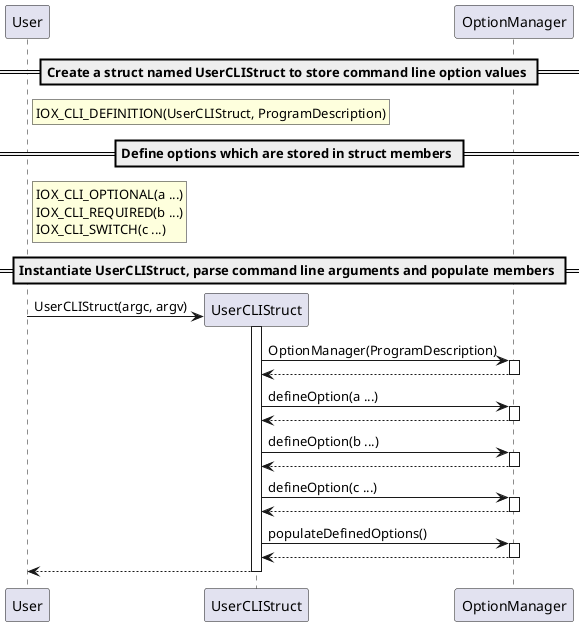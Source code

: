 @startuml

participant User
participant UserCLIStruct
participant OptionManager

== Create a struct named UserCLIStruct to store command line option values ==

rnote right User
IOX_CLI_DEFINITION(UserCLIStruct, ProgramDescription)
end note

== Define options which are stored in struct members ==

rnote right User
IOX_CLI_OPTIONAL(a ...)
IOX_CLI_REQUIRED(b ...)
IOX_CLI_SWITCH(c ...)
end note

== Instantiate UserCLIStruct, parse command line arguments and populate members ==

create UserCLIStruct

User -> UserCLIStruct ++ : UserCLIStruct(argc, argv)


UserCLIStruct -> OptionManager ++ : OptionManager(ProgramDescription)
return

UserCLIStruct -> OptionManager ++ : defineOption(a ...)
return

UserCLIStruct -> OptionManager ++ : defineOption(b ...)
return

UserCLIStruct -> OptionManager ++ : defineOption(c ...)
return

UserCLIStruct -> OptionManager ++ : populateDefinedOptions()
return

return

@enduml
